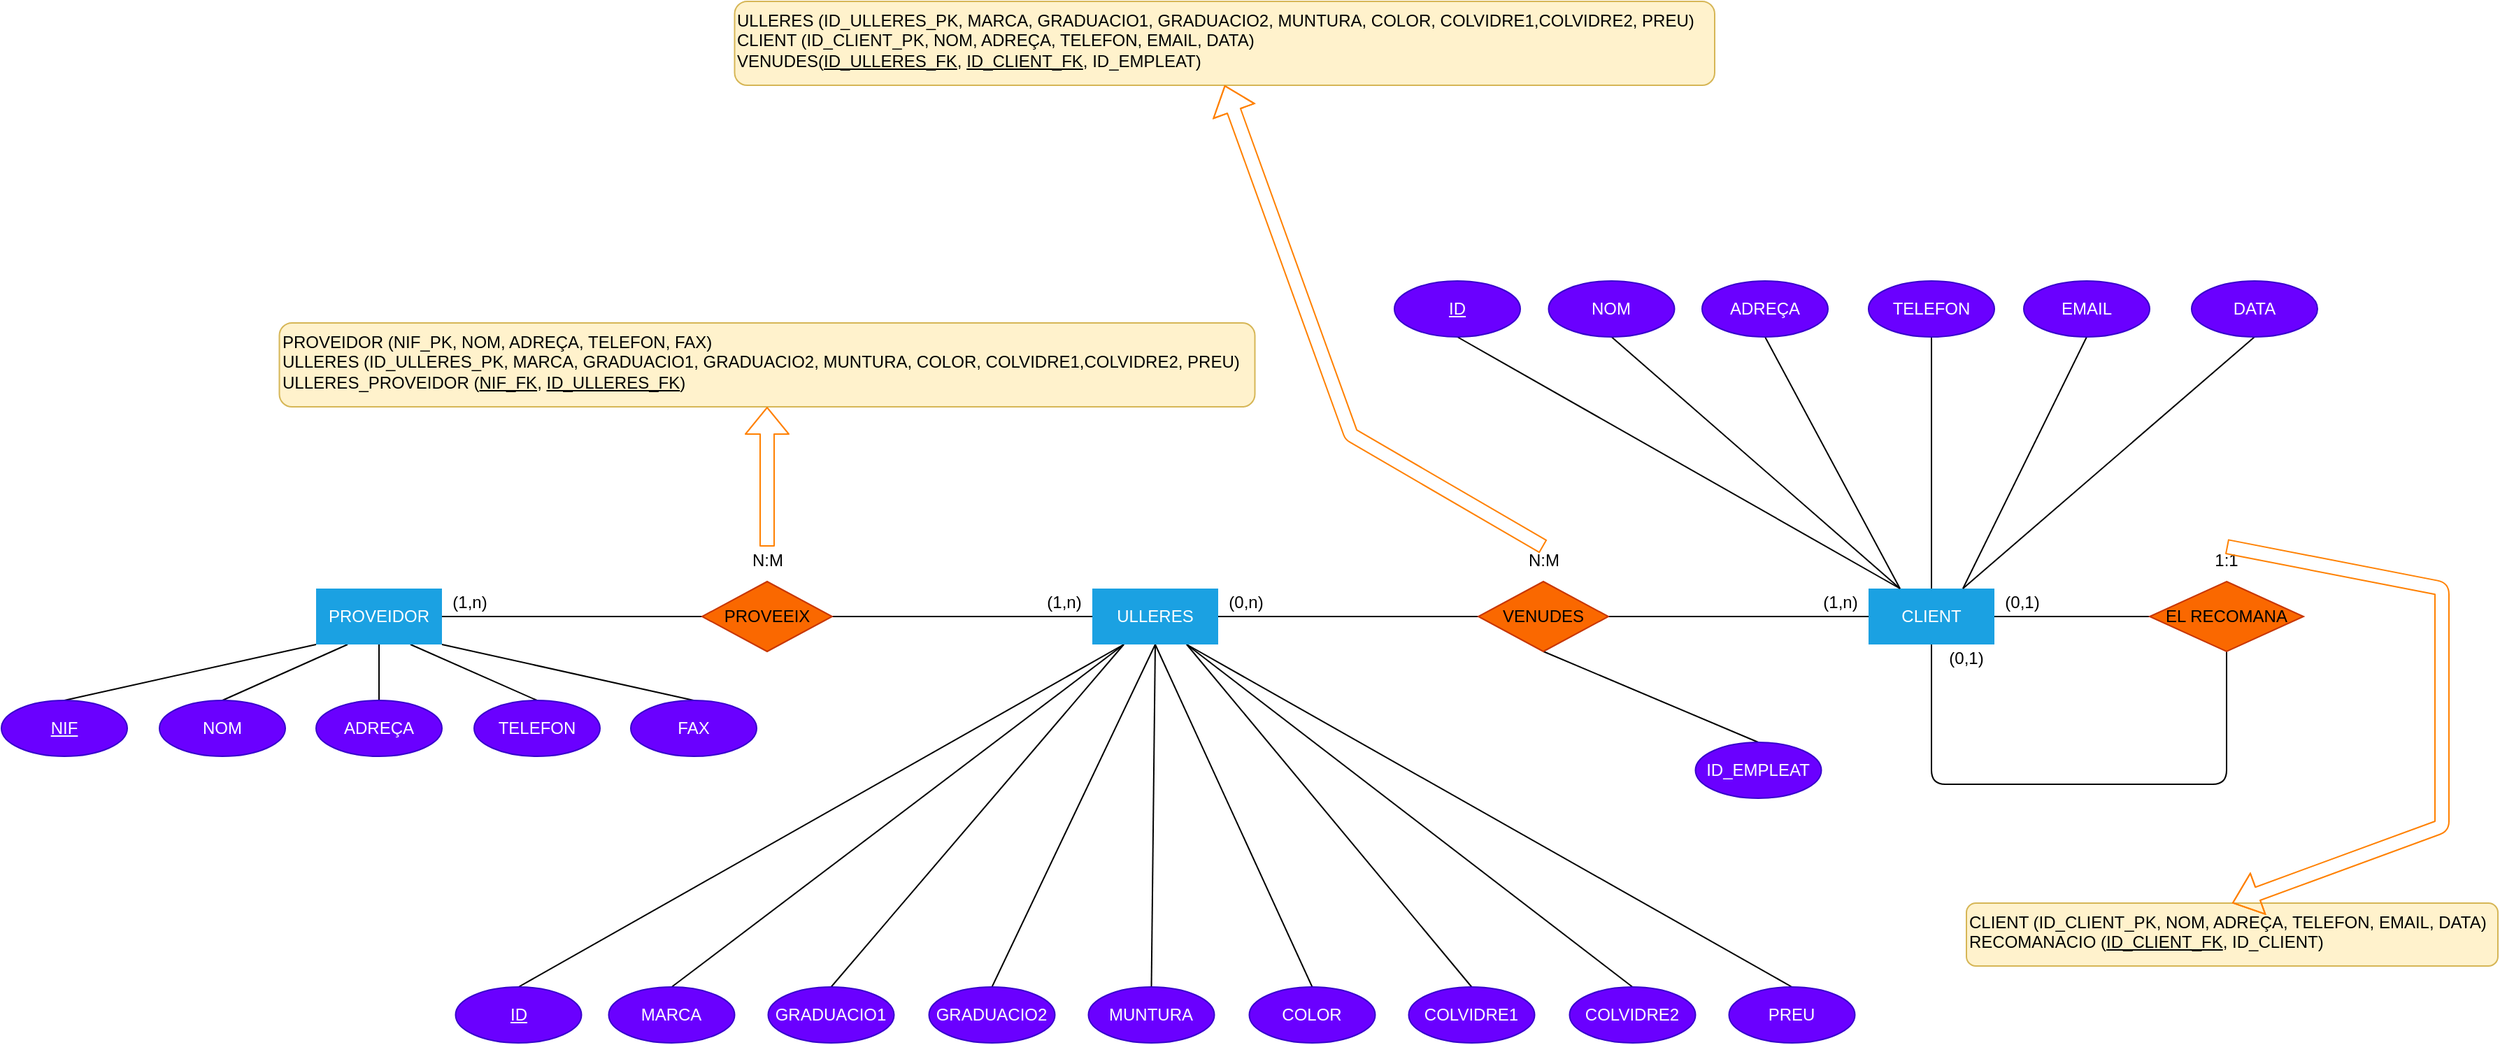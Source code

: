 <mxfile>
    <diagram id="rBOAteNxStrpbeesltaH" name="optica">
        <mxGraphModel dx="4393" dy="3383" grid="1" gridSize="10" guides="1" tooltips="1" connect="1" arrows="1" fold="1" page="1" pageScale="1" pageWidth="1169" pageHeight="827" math="0" shadow="0">
            <root>
                <mxCell id="0"/>
                <mxCell id="1" parent="0"/>
                <mxCell id="8" style="edgeStyle=none;html=1;exitX=0;exitY=1;exitDx=0;exitDy=0;entryX=0.5;entryY=0;entryDx=0;entryDy=0;endArrow=none;endFill=0;" parent="1" source="2" target="4" edge="1">
                    <mxGeometry relative="1" as="geometry"/>
                </mxCell>
                <mxCell id="9" style="edgeStyle=none;html=1;exitX=0.25;exitY=1;exitDx=0;exitDy=0;entryX=0.5;entryY=0;entryDx=0;entryDy=0;endArrow=none;endFill=0;" parent="1" source="2" target="3" edge="1">
                    <mxGeometry relative="1" as="geometry"/>
                </mxCell>
                <mxCell id="10" style="edgeStyle=none;html=1;exitX=0.5;exitY=1;exitDx=0;exitDy=0;entryX=0.5;entryY=0;entryDx=0;entryDy=0;endArrow=none;endFill=0;" parent="1" source="2" target="6" edge="1">
                    <mxGeometry relative="1" as="geometry"/>
                </mxCell>
                <mxCell id="11" style="edgeStyle=none;html=1;exitX=0.75;exitY=1;exitDx=0;exitDy=0;entryX=0.5;entryY=0;entryDx=0;entryDy=0;endArrow=none;endFill=0;" parent="1" source="2" target="7" edge="1">
                    <mxGeometry relative="1" as="geometry"/>
                </mxCell>
                <mxCell id="12" style="edgeStyle=none;html=1;exitX=1;exitY=1;exitDx=0;exitDy=0;entryX=0.5;entryY=0;entryDx=0;entryDy=0;endArrow=none;endFill=0;" parent="1" source="2" target="5" edge="1">
                    <mxGeometry relative="1" as="geometry"/>
                </mxCell>
                <mxCell id="33" style="edgeStyle=none;html=1;exitX=1;exitY=0.5;exitDx=0;exitDy=0;entryX=0;entryY=0.5;entryDx=0;entryDy=0;endArrow=none;endFill=0;" parent="1" source="2" target="32" edge="1">
                    <mxGeometry relative="1" as="geometry"/>
                </mxCell>
                <mxCell id="2" value="PROVEIDOR" style="rounded=0;whiteSpace=wrap;html=1;fillColor=#1ba1e2;fontColor=#ffffff;strokeColor=none;" parent="1" vertex="1">
                    <mxGeometry x="-54" y="5" width="90" height="40" as="geometry"/>
                </mxCell>
                <mxCell id="3" value="NOM" style="ellipse;whiteSpace=wrap;html=1;fillColor=#6a00ff;strokeColor=#3700CC;fontColor=#ffffff;" parent="1" vertex="1">
                    <mxGeometry x="-166" y="85" width="90" height="40" as="geometry"/>
                </mxCell>
                <mxCell id="4" value="&lt;u&gt;NIF&lt;/u&gt;" style="ellipse;whiteSpace=wrap;html=1;fillColor=#6a00ff;strokeColor=#3700CC;fontColor=#ffffff;" parent="1" vertex="1">
                    <mxGeometry x="-279" y="85" width="90" height="40" as="geometry"/>
                </mxCell>
                <mxCell id="5" value="FAX" style="ellipse;whiteSpace=wrap;html=1;fillColor=#6a00ff;strokeColor=#3700CC;fontColor=#ffffff;" parent="1" vertex="1">
                    <mxGeometry x="171" y="85" width="90" height="40" as="geometry"/>
                </mxCell>
                <mxCell id="6" value="ADREÇA" style="ellipse;whiteSpace=wrap;html=1;fillColor=#6a00ff;strokeColor=#3700CC;fontColor=#ffffff;" parent="1" vertex="1">
                    <mxGeometry x="-54" y="85" width="90" height="40" as="geometry"/>
                </mxCell>
                <mxCell id="7" value="TELEFON" style="ellipse;whiteSpace=wrap;html=1;fillColor=#6a00ff;strokeColor=#3700CC;fontColor=#ffffff;" parent="1" vertex="1">
                    <mxGeometry x="59" y="85" width="90" height="40" as="geometry"/>
                </mxCell>
                <mxCell id="23" style="edgeStyle=none;html=1;exitX=0.25;exitY=1;exitDx=0;exitDy=0;entryX=0.5;entryY=0;entryDx=0;entryDy=0;endArrow=none;endFill=0;" parent="1" source="13" target="22" edge="1">
                    <mxGeometry relative="1" as="geometry"/>
                </mxCell>
                <mxCell id="24" style="edgeStyle=none;html=1;exitX=0.25;exitY=1;exitDx=0;exitDy=0;entryX=0.5;entryY=0;entryDx=0;entryDy=0;endArrow=none;endFill=0;" parent="1" source="13" target="14" edge="1">
                    <mxGeometry relative="1" as="geometry"/>
                </mxCell>
                <mxCell id="25" style="edgeStyle=none;html=1;exitX=0.25;exitY=1;exitDx=0;exitDy=0;entryX=0.5;entryY=0;entryDx=0;entryDy=0;endArrow=none;endFill=0;" parent="1" source="13" target="15" edge="1">
                    <mxGeometry relative="1" as="geometry"/>
                </mxCell>
                <mxCell id="26" style="edgeStyle=none;html=1;exitX=0.5;exitY=1;exitDx=0;exitDy=0;entryX=0.5;entryY=0;entryDx=0;entryDy=0;endArrow=none;endFill=0;" parent="1" source="13" target="16" edge="1">
                    <mxGeometry relative="1" as="geometry"/>
                </mxCell>
                <mxCell id="27" style="edgeStyle=none;html=1;exitX=0.5;exitY=1;exitDx=0;exitDy=0;entryX=0.5;entryY=0;entryDx=0;entryDy=0;endArrow=none;endFill=0;" parent="1" source="13" target="17" edge="1">
                    <mxGeometry relative="1" as="geometry"/>
                </mxCell>
                <mxCell id="28" style="edgeStyle=none;html=1;exitX=0.5;exitY=1;exitDx=0;exitDy=0;entryX=0.5;entryY=0;entryDx=0;entryDy=0;endArrow=none;endFill=0;" parent="1" source="13" target="18" edge="1">
                    <mxGeometry relative="1" as="geometry"/>
                </mxCell>
                <mxCell id="29" style="edgeStyle=none;html=1;exitX=0.75;exitY=1;exitDx=0;exitDy=0;entryX=0.5;entryY=0;entryDx=0;entryDy=0;endArrow=none;endFill=0;" parent="1" source="13" target="19" edge="1">
                    <mxGeometry relative="1" as="geometry"/>
                </mxCell>
                <mxCell id="30" style="edgeStyle=none;html=1;exitX=0.75;exitY=1;exitDx=0;exitDy=0;entryX=0.5;entryY=0;entryDx=0;entryDy=0;endArrow=none;endFill=0;" parent="1" source="13" target="20" edge="1">
                    <mxGeometry relative="1" as="geometry"/>
                </mxCell>
                <mxCell id="31" style="edgeStyle=none;html=1;exitX=0.75;exitY=1;exitDx=0;exitDy=0;entryX=0.5;entryY=0;entryDx=0;entryDy=0;endArrow=none;endFill=0;" parent="1" source="13" target="21" edge="1">
                    <mxGeometry relative="1" as="geometry"/>
                </mxCell>
                <mxCell id="37" style="edgeStyle=none;html=1;exitX=1;exitY=0.5;exitDx=0;exitDy=0;entryX=0;entryY=0.5;entryDx=0;entryDy=0;endArrow=none;endFill=0;" parent="1" source="13" target="36" edge="1">
                    <mxGeometry relative="1" as="geometry"/>
                </mxCell>
                <mxCell id="13" value="ULLERES" style="rounded=0;whiteSpace=wrap;html=1;fillColor=#1ba1e2;fontColor=#ffffff;strokeColor=none;" parent="1" vertex="1">
                    <mxGeometry x="501" y="5" width="90" height="40" as="geometry"/>
                </mxCell>
                <mxCell id="14" value="MARCA" style="ellipse;whiteSpace=wrap;html=1;fillColor=#6a00ff;strokeColor=#3700CC;fontColor=#ffffff;" parent="1" vertex="1">
                    <mxGeometry x="155.25" y="290" width="90" height="40" as="geometry"/>
                </mxCell>
                <mxCell id="15" value="GRADUACIO1" style="ellipse;whiteSpace=wrap;html=1;fillColor=#6a00ff;strokeColor=#3700CC;fontColor=#ffffff;" parent="1" vertex="1">
                    <mxGeometry x="269.25" y="290" width="90" height="40" as="geometry"/>
                </mxCell>
                <mxCell id="16" value="GRADUACIO2" style="ellipse;whiteSpace=wrap;html=1;fillColor=#6a00ff;strokeColor=#3700CC;fontColor=#ffffff;" parent="1" vertex="1">
                    <mxGeometry x="384.25" y="290" width="90" height="40" as="geometry"/>
                </mxCell>
                <mxCell id="17" value="MUNTURA" style="ellipse;whiteSpace=wrap;html=1;fillColor=#6a00ff;strokeColor=#3700CC;fontColor=#ffffff;" parent="1" vertex="1">
                    <mxGeometry x="498.25" y="290" width="90" height="40" as="geometry"/>
                </mxCell>
                <mxCell id="18" value="COLOR" style="ellipse;whiteSpace=wrap;html=1;fillColor=#6a00ff;strokeColor=#3700CC;fontColor=#ffffff;" parent="1" vertex="1">
                    <mxGeometry x="613.25" y="290" width="90" height="40" as="geometry"/>
                </mxCell>
                <mxCell id="19" value="COLVIDRE1" style="ellipse;whiteSpace=wrap;html=1;fillColor=#6a00ff;strokeColor=#3700CC;fontColor=#ffffff;" parent="1" vertex="1">
                    <mxGeometry x="727.25" y="290" width="90" height="40" as="geometry"/>
                </mxCell>
                <mxCell id="20" value="COLVIDRE2" style="ellipse;whiteSpace=wrap;html=1;fillColor=#6a00ff;strokeColor=#3700CC;fontColor=#ffffff;" parent="1" vertex="1">
                    <mxGeometry x="842.25" y="290" width="90" height="40" as="geometry"/>
                </mxCell>
                <mxCell id="21" value="PREU" style="ellipse;whiteSpace=wrap;html=1;fillColor=#6a00ff;strokeColor=#3700CC;fontColor=#ffffff;" parent="1" vertex="1">
                    <mxGeometry x="956.25" y="290" width="90" height="40" as="geometry"/>
                </mxCell>
                <mxCell id="22" value="&lt;u&gt;ID&lt;/u&gt;" style="ellipse;whiteSpace=wrap;html=1;fillColor=#6a00ff;strokeColor=#3700CC;fontColor=#ffffff;" parent="1" vertex="1">
                    <mxGeometry x="45.75" y="290" width="90" height="40" as="geometry"/>
                </mxCell>
                <mxCell id="34" style="edgeStyle=none;html=1;exitX=1;exitY=0.5;exitDx=0;exitDy=0;entryX=0;entryY=0.5;entryDx=0;entryDy=0;endArrow=none;endFill=0;" parent="1" source="32" target="13" edge="1">
                    <mxGeometry relative="1" as="geometry"/>
                </mxCell>
                <mxCell id="32" value="PROVEEIX" style="rhombus;whiteSpace=wrap;html=1;fillColor=#fa6800;strokeColor=#C73500;fontColor=#000000;" parent="1" vertex="1">
                    <mxGeometry x="222" width="93" height="50" as="geometry"/>
                </mxCell>
                <mxCell id="55" style="edgeStyle=none;html=1;exitX=1;exitY=0.5;exitDx=0;exitDy=0;entryX=0;entryY=0.5;entryDx=0;entryDy=0;endArrow=none;endFill=0;" parent="1" source="35" target="54" edge="1">
                    <mxGeometry relative="1" as="geometry"/>
                </mxCell>
                <mxCell id="80" style="edgeStyle=none;html=1;exitX=0.5;exitY=1;exitDx=0;exitDy=0;entryX=0.5;entryY=1;entryDx=0;entryDy=0;endArrow=none;endFill=0;" parent="1" source="35" target="54" edge="1">
                    <mxGeometry relative="1" as="geometry">
                        <Array as="points">
                            <mxPoint x="1101" y="145"/>
                            <mxPoint x="1312" y="145"/>
                        </Array>
                    </mxGeometry>
                </mxCell>
                <mxCell id="35" value="CLIENT" style="rounded=0;whiteSpace=wrap;html=1;fillColor=#1ba1e2;fontColor=#ffffff;strokeColor=none;" parent="1" vertex="1">
                    <mxGeometry x="1056" y="5" width="90" height="40" as="geometry"/>
                </mxCell>
                <mxCell id="38" style="edgeStyle=none;html=1;exitX=1;exitY=0.5;exitDx=0;exitDy=0;entryX=0;entryY=0.5;entryDx=0;entryDy=0;endArrow=none;endFill=0;" parent="1" source="36" target="35" edge="1">
                    <mxGeometry relative="1" as="geometry"/>
                </mxCell>
                <mxCell id="61" style="edgeStyle=none;html=1;exitX=0.5;exitY=1;exitDx=0;exitDy=0;entryX=0.5;entryY=0;entryDx=0;entryDy=0;endArrow=none;endFill=0;" parent="1" source="36" target="60" edge="1">
                    <mxGeometry relative="1" as="geometry"/>
                </mxCell>
                <mxCell id="36" value="VENUDES" style="rhombus;whiteSpace=wrap;html=1;fillColor=#fa6800;strokeColor=#C73500;fontColor=#000000;" parent="1" vertex="1">
                    <mxGeometry x="777" width="93" height="50" as="geometry"/>
                </mxCell>
                <mxCell id="46" style="edgeStyle=none;html=1;exitX=0.5;exitY=1;exitDx=0;exitDy=0;entryX=0.25;entryY=0;entryDx=0;entryDy=0;endArrow=none;endFill=0;" parent="1" source="39" target="35" edge="1">
                    <mxGeometry relative="1" as="geometry"/>
                </mxCell>
                <mxCell id="39" value="&lt;u&gt;ID&lt;/u&gt;" style="ellipse;whiteSpace=wrap;html=1;fillColor=#6a00ff;strokeColor=#3700CC;fontColor=#ffffff;flipH=0;" parent="1" vertex="1">
                    <mxGeometry x="717" y="-215" width="90" height="40" as="geometry"/>
                </mxCell>
                <mxCell id="47" style="edgeStyle=none;html=1;exitX=0.5;exitY=1;exitDx=0;exitDy=0;entryX=0.25;entryY=0;entryDx=0;entryDy=0;endArrow=none;endFill=0;" parent="1" source="40" target="35" edge="1">
                    <mxGeometry relative="1" as="geometry"/>
                </mxCell>
                <mxCell id="40" value="NOM" style="ellipse;whiteSpace=wrap;html=1;fillColor=#6a00ff;strokeColor=#3700CC;fontColor=#ffffff;flipH=0;" parent="1" vertex="1">
                    <mxGeometry x="827.25" y="-215" width="90" height="40" as="geometry"/>
                </mxCell>
                <mxCell id="48" style="edgeStyle=none;html=1;exitX=0.5;exitY=1;exitDx=0;exitDy=0;entryX=0.25;entryY=0;entryDx=0;entryDy=0;endArrow=none;endFill=0;" parent="1" source="41" target="35" edge="1">
                    <mxGeometry relative="1" as="geometry"/>
                </mxCell>
                <mxCell id="41" value="ADREÇA" style="ellipse;whiteSpace=wrap;html=1;fillColor=#6a00ff;strokeColor=#3700CC;fontColor=#ffffff;flipH=0;" parent="1" vertex="1">
                    <mxGeometry x="937" y="-215" width="90" height="40" as="geometry"/>
                </mxCell>
                <mxCell id="49" style="edgeStyle=none;html=1;exitX=0.5;exitY=1;exitDx=0;exitDy=0;entryX=0.5;entryY=0;entryDx=0;entryDy=0;endArrow=none;endFill=0;" parent="1" source="42" target="35" edge="1">
                    <mxGeometry relative="1" as="geometry"/>
                </mxCell>
                <mxCell id="42" value="TELEFON" style="ellipse;whiteSpace=wrap;html=1;fillColor=#6a00ff;strokeColor=#3700CC;fontColor=#ffffff;flipH=0;" parent="1" vertex="1">
                    <mxGeometry x="1056" y="-215" width="90" height="40" as="geometry"/>
                </mxCell>
                <mxCell id="50" style="edgeStyle=none;html=1;exitX=0.5;exitY=1;exitDx=0;exitDy=0;entryX=0.75;entryY=0;entryDx=0;entryDy=0;endArrow=none;endFill=0;" parent="1" source="43" target="35" edge="1">
                    <mxGeometry relative="1" as="geometry"/>
                </mxCell>
                <mxCell id="43" value="EMAIL" style="ellipse;whiteSpace=wrap;html=1;fillColor=#6a00ff;strokeColor=#3700CC;fontColor=#ffffff;flipH=0;" parent="1" vertex="1">
                    <mxGeometry x="1167" y="-215" width="90" height="40" as="geometry"/>
                </mxCell>
                <mxCell id="51" style="edgeStyle=none;html=1;exitX=0.5;exitY=1;exitDx=0;exitDy=0;entryX=0.75;entryY=0;entryDx=0;entryDy=0;endArrow=none;endFill=0;" parent="1" source="44" target="35" edge="1">
                    <mxGeometry relative="1" as="geometry"/>
                </mxCell>
                <mxCell id="44" value="DATA" style="ellipse;whiteSpace=wrap;html=1;fillColor=#6a00ff;strokeColor=#3700CC;fontColor=#ffffff;flipH=0;" parent="1" vertex="1">
                    <mxGeometry x="1287" y="-215" width="90" height="40" as="geometry"/>
                </mxCell>
                <mxCell id="54" value="EL RECOMANA" style="rhombus;whiteSpace=wrap;html=1;fillColor=#fa6800;strokeColor=#C73500;fontColor=#000000;" parent="1" vertex="1">
                    <mxGeometry x="1257" width="110" height="50" as="geometry"/>
                </mxCell>
                <mxCell id="60" value="ID_EMPLEAT" style="ellipse;whiteSpace=wrap;html=1;fillColor=#6a00ff;strokeColor=#3700CC;fontColor=#ffffff;align=center;" parent="1" vertex="1">
                    <mxGeometry x="932.25" y="115" width="90" height="40" as="geometry"/>
                </mxCell>
                <mxCell id="66" value="(1,n)" style="text;html=1;strokeColor=none;fillColor=none;align=center;verticalAlign=middle;whiteSpace=wrap;rounded=0;" parent="1" vertex="1">
                    <mxGeometry x="461" y="5" width="40" height="20" as="geometry"/>
                </mxCell>
                <mxCell id="67" value="(1,n)" style="text;html=1;strokeColor=none;fillColor=none;align=center;verticalAlign=middle;whiteSpace=wrap;rounded=0;" parent="1" vertex="1">
                    <mxGeometry x="36" y="5" width="40" height="20" as="geometry"/>
                </mxCell>
                <mxCell id="68" value="(0,n)" style="text;html=1;strokeColor=none;fillColor=none;align=center;verticalAlign=middle;whiteSpace=wrap;rounded=0;" parent="1" vertex="1">
                    <mxGeometry x="591" y="5" width="40" height="20" as="geometry"/>
                </mxCell>
                <mxCell id="69" value="(1,n)" style="text;html=1;strokeColor=none;fillColor=none;align=center;verticalAlign=middle;whiteSpace=wrap;rounded=0;" parent="1" vertex="1">
                    <mxGeometry x="1016" y="5" width="40" height="20" as="geometry"/>
                </mxCell>
                <mxCell id="70" value="(0,1)" style="text;html=1;strokeColor=none;fillColor=none;align=center;verticalAlign=middle;whiteSpace=wrap;rounded=0;" parent="1" vertex="1">
                    <mxGeometry x="1146" y="5" width="40" height="20" as="geometry"/>
                </mxCell>
                <mxCell id="72" value="N:M" style="text;html=1;strokeColor=none;fillColor=none;align=center;verticalAlign=middle;whiteSpace=wrap;rounded=0;" parent="1" vertex="1">
                    <mxGeometry x="248.5" y="-25" width="40" height="20" as="geometry"/>
                </mxCell>
                <mxCell id="73" value="N:M" style="text;html=1;strokeColor=none;fillColor=none;align=center;verticalAlign=middle;whiteSpace=wrap;rounded=0;" parent="1" vertex="1">
                    <mxGeometry x="803.5" y="-25" width="40" height="20" as="geometry"/>
                </mxCell>
                <mxCell id="74" value="1:1" style="text;html=1;strokeColor=none;fillColor=none;align=center;verticalAlign=middle;whiteSpace=wrap;rounded=0;" parent="1" vertex="1">
                    <mxGeometry x="1292" y="-25" width="40" height="20" as="geometry"/>
                </mxCell>
                <mxCell id="75" value="&lt;font color=&quot;#000000&quot;&gt;PROVEIDOR (NIF_PK, NOM, ADREÇA, TELEFON, FAX)&lt;br&gt;ULLERES (ID_ULLERES_PK, MARCA, GRADUACIO1, GRADUACIO2, MUNTURA, COLOR, COLVIDRE1,COLVIDRE2, PREU)&lt;br&gt;ULLERES_PROVEIDOR (&lt;u&gt;NIF_FK&lt;/u&gt;, &lt;u&gt;ID_ULLERES_FK&lt;/u&gt;)&lt;br&gt;&lt;/font&gt;" style="rounded=1;whiteSpace=wrap;html=1;strokeColor=#d6b656;strokeWidth=1;align=left;verticalAlign=top;fillColor=#fff2cc;" parent="1" vertex="1">
                    <mxGeometry x="-80.25" y="-185" width="697.5" height="60" as="geometry"/>
                </mxCell>
                <mxCell id="76" value="" style="shape=flexArrow;endArrow=classic;html=1;entryX=0.5;entryY=1;entryDx=0;entryDy=0;exitX=0.5;exitY=0;exitDx=0;exitDy=0;fillColor=none;strokeColor=#FF8000;" parent="1" source="72" target="75" edge="1">
                    <mxGeometry width="50" height="50" relative="1" as="geometry">
                        <mxPoint x="268" y="-45" as="sourcePoint"/>
                        <mxPoint x="319.25" y="-75" as="targetPoint"/>
                    </mxGeometry>
                </mxCell>
                <mxCell id="77" value="&lt;font color=&quot;#000000&quot;&gt;ULLERES (ID_ULLERES_PK, MARCA, GRADUACIO1, GRADUACIO2, MUNTURA, COLOR, COLVIDRE1,COLVIDRE2, PREU)&lt;br&gt;CLIENT (ID_CLIENT_PK, NOM, ADREÇA, TELEFON, EMAIL, DATA)&lt;br&gt;VENUDES(&lt;u&gt;ID_ULLERES_FK&lt;/u&gt;, &lt;u&gt;ID_CLIENT_FK&lt;/u&gt;, ID_EMPLEAT)&lt;br&gt;&lt;/font&gt;" style="rounded=1;whiteSpace=wrap;html=1;strokeColor=#d6b656;strokeWidth=1;align=left;verticalAlign=top;fillColor=#fff2cc;" parent="1" vertex="1">
                    <mxGeometry x="245.25" y="-415" width="700.75" height="60" as="geometry"/>
                </mxCell>
                <mxCell id="78" value="" style="shape=flexArrow;endArrow=classic;html=1;entryX=0.5;entryY=1;entryDx=0;entryDy=0;exitX=0.5;exitY=0;exitDx=0;exitDy=0;fillColor=none;strokeColor=#FF8000;" parent="1" source="73" target="77" edge="1">
                    <mxGeometry width="50" height="50" relative="1" as="geometry">
                        <mxPoint x="676" y="-105" as="sourcePoint"/>
                        <mxPoint x="676" y="-205" as="targetPoint"/>
                        <Array as="points">
                            <mxPoint x="686" y="-105"/>
                        </Array>
                    </mxGeometry>
                </mxCell>
                <mxCell id="79" value="&lt;font color=&quot;#000000&quot;&gt;CLIENT (ID_CLIENT_PK, NOM, ADREÇA, TELEFON, EMAIL, DATA)&lt;br&gt;RECOMANACIO (&lt;u&gt;ID_CLIENT_FK&lt;/u&gt;, ID_CLIENT)&lt;br&gt;&lt;br&gt;&lt;/font&gt;" style="rounded=1;whiteSpace=wrap;html=1;strokeColor=#d6b656;strokeWidth=1;align=left;verticalAlign=top;fillColor=#fff2cc;" parent="1" vertex="1">
                    <mxGeometry x="1126" y="230" width="380" height="45" as="geometry"/>
                </mxCell>
                <mxCell id="81" value="(0,1)" style="text;html=1;strokeColor=none;fillColor=none;align=center;verticalAlign=middle;whiteSpace=wrap;rounded=0;" parent="1" vertex="1">
                    <mxGeometry x="1106" y="45" width="40" height="20" as="geometry"/>
                </mxCell>
                <mxCell id="82" value="" style="shape=flexArrow;endArrow=classic;html=1;entryX=0.5;entryY=0;entryDx=0;entryDy=0;fillColor=none;strokeColor=#FF8000;exitX=0.5;exitY=0;exitDx=0;exitDy=0;" parent="1" source="74" target="79" edge="1">
                    <mxGeometry width="50" height="50" relative="1" as="geometry">
                        <mxPoint x="1421" y="-55" as="sourcePoint"/>
                        <mxPoint x="1345.995" y="-100" as="targetPoint"/>
                        <Array as="points">
                            <mxPoint x="1466" y="5"/>
                            <mxPoint x="1466" y="175"/>
                        </Array>
                    </mxGeometry>
                </mxCell>
            </root>
        </mxGraphModel>
    </diagram>
</mxfile>